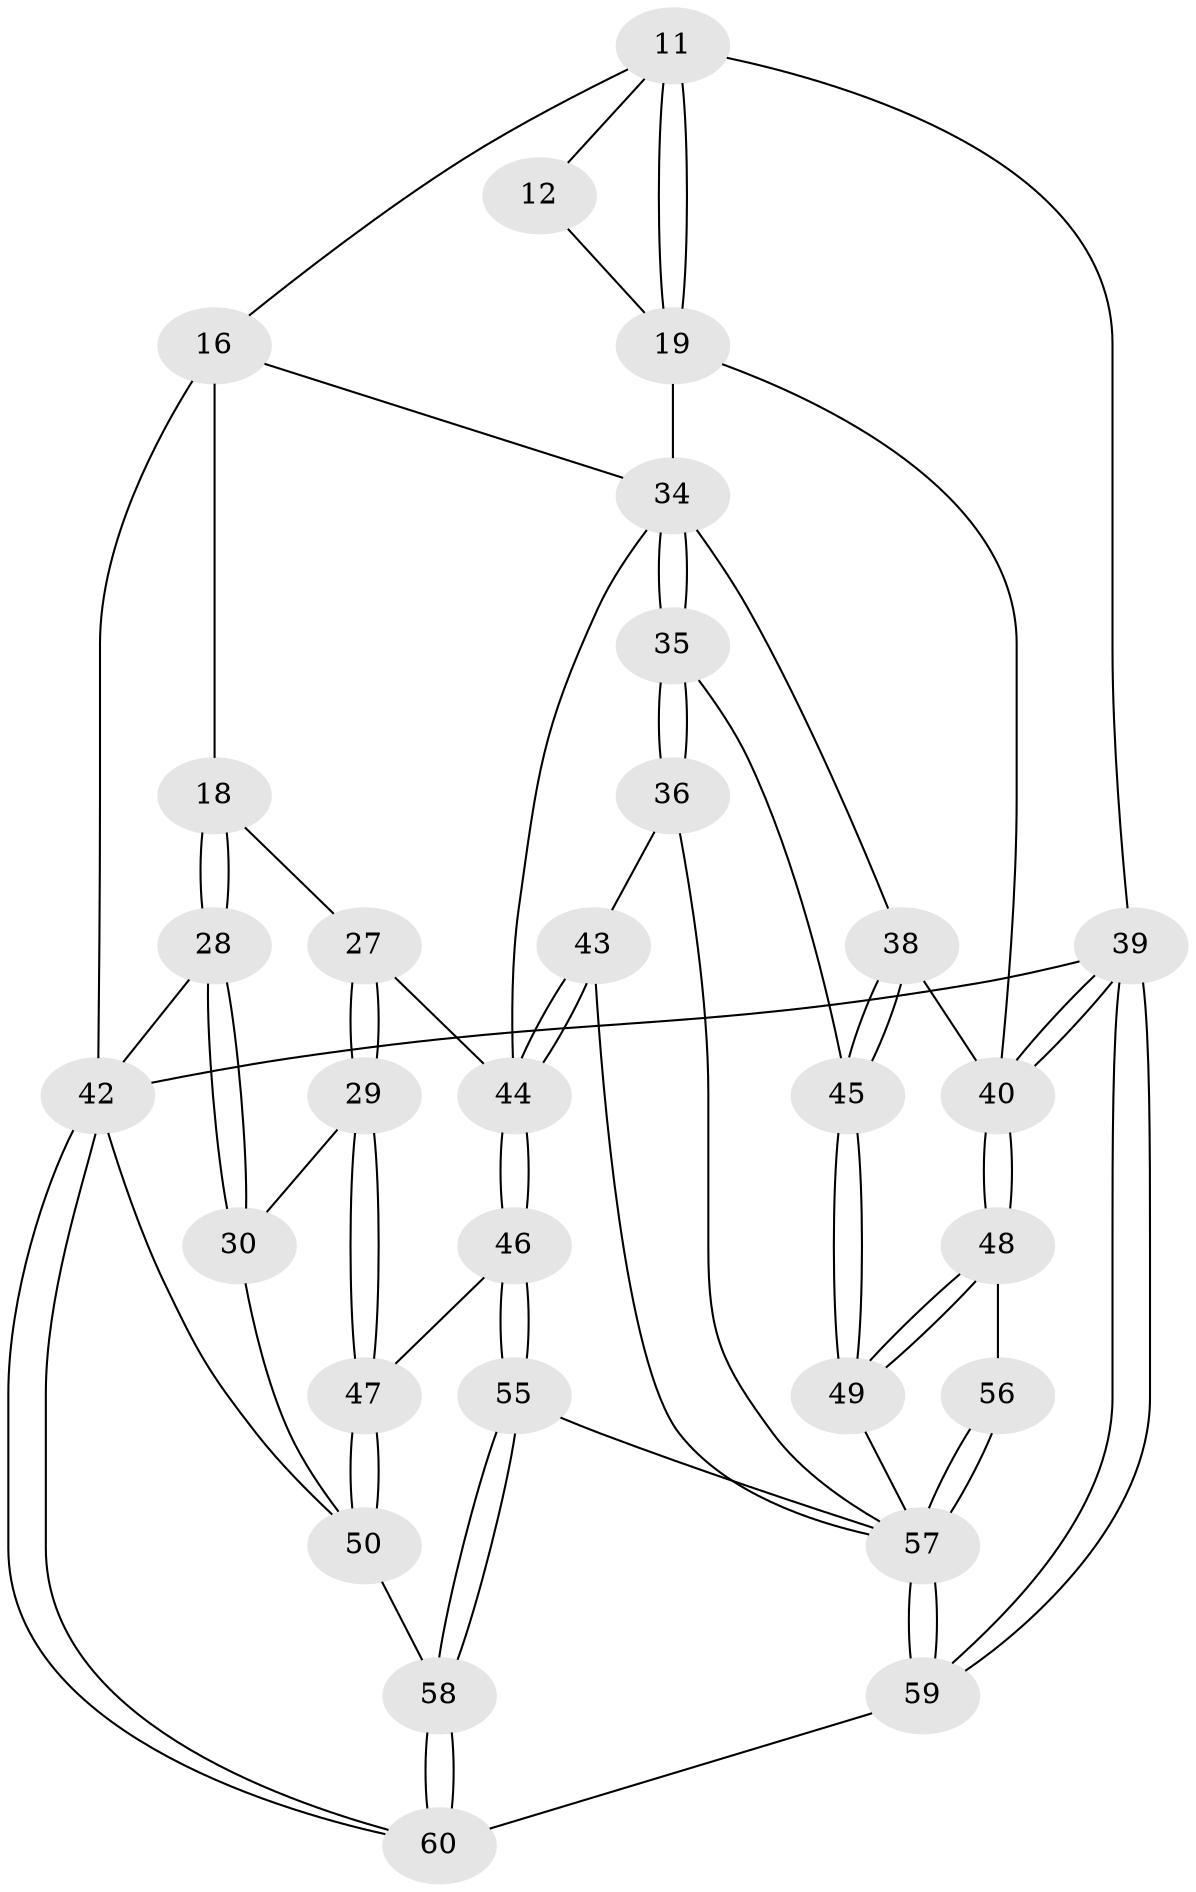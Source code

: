 // original degree distribution, {4: 0.18333333333333332, 5: 0.6333333333333333, 6: 0.15, 3: 0.03333333333333333}
// Generated by graph-tools (version 1.1) at 2025/04/03/04/25 22:04:55]
// undirected, 30 vertices, 73 edges
graph export_dot {
graph [start="1"]
  node [color=gray90,style=filled];
  11 [pos="+0.5284978969227935+0.17768303723973172",super="+6"];
  12 [pos="+0.8105630114145776+0.027962938462982413"];
  16 [pos="+0.3881396160608078+0.31474506038679206",super="+8"];
  18 [pos="+0.22027176789799108+0.3057304508972079",super="+17+9"];
  19 [pos="+0.6051518923276111+0.2808611075543138",super="+15"];
  27 [pos="+0.2184024793001433+0.49420676185463575"];
  28 [pos="+0+0.35179926088215496",super="+10"];
  29 [pos="+0.11884789720821977+0.5347135566321689"];
  30 [pos="+0+0.4707505904244438"];
  34 [pos="+0.6713829614940362+0.548855275979015",super="+24+21"];
  35 [pos="+0.6411062955965111+0.5936236736076519"];
  36 [pos="+0.6342202173557632+0.598204684661548"];
  38 [pos="+0.8410663621593387+0.5748912302842608",super="+32"];
  39 [pos="+1+1",super="+3"];
  40 [pos="+1+0.8496540283093664",super="+33+13"];
  42 [pos="+0+1",super="+4"];
  43 [pos="+0.45234174595654625+0.6468371874437282",super="+37"];
  44 [pos="+0.35595449848673477+0.6476654497078324",super="+26+25+31"];
  45 [pos="+0.7826454710876244+0.6360538195184553"];
  46 [pos="+0.31749331796854435+0.7249621233868081"];
  47 [pos="+0.12326638511790662+0.7512254501745783"];
  48 [pos="+0.9054233022819896+0.8140411097364151"];
  49 [pos="+0.7800218259371376+0.6875054997787772"];
  50 [pos="+0.05218860157065059+0.8380049862801492",super="+41"];
  55 [pos="+0.3426705845724915+0.8048293154088062"];
  56 [pos="+0.6465216819385976+0.8682432360362132"];
  57 [pos="+0.5465928634401155+1",super="+54+53+52"];
  58 [pos="+0.36222139231874917+0.9305562956503677"];
  59 [pos="+0.5304133271167437+1"];
  60 [pos="+0.46881037046072094+1"];
  11 -- 12;
  11 -- 19;
  11 -- 19;
  11 -- 16;
  11 -- 39;
  12 -- 19;
  16 -- 18 [weight=2];
  16 -- 42;
  16 -- 34;
  18 -- 28 [weight=2];
  18 -- 28;
  18 -- 27;
  19 -- 34 [weight=2];
  19 -- 40;
  27 -- 29;
  27 -- 29;
  27 -- 44;
  28 -- 30;
  28 -- 30;
  28 -- 42;
  29 -- 30;
  29 -- 47;
  29 -- 47;
  30 -- 50;
  34 -- 35;
  34 -- 35;
  34 -- 38 [weight=2];
  34 -- 44 [weight=2];
  35 -- 36;
  35 -- 36;
  35 -- 45;
  36 -- 57;
  36 -- 43;
  38 -- 45;
  38 -- 45;
  38 -- 40;
  39 -- 40 [weight=2];
  39 -- 40;
  39 -- 59;
  39 -- 59;
  39 -- 42 [weight=2];
  40 -- 48;
  40 -- 48;
  42 -- 60;
  42 -- 60;
  42 -- 50;
  43 -- 44 [weight=2];
  43 -- 44;
  43 -- 57;
  44 -- 46;
  44 -- 46;
  45 -- 49;
  45 -- 49;
  46 -- 47;
  46 -- 55;
  46 -- 55;
  47 -- 50;
  47 -- 50;
  48 -- 49;
  48 -- 49;
  48 -- 56;
  49 -- 57;
  50 -- 58;
  55 -- 58;
  55 -- 58;
  55 -- 57;
  56 -- 57 [weight=2];
  56 -- 57;
  57 -- 59;
  57 -- 59;
  58 -- 60;
  58 -- 60;
  59 -- 60;
}
